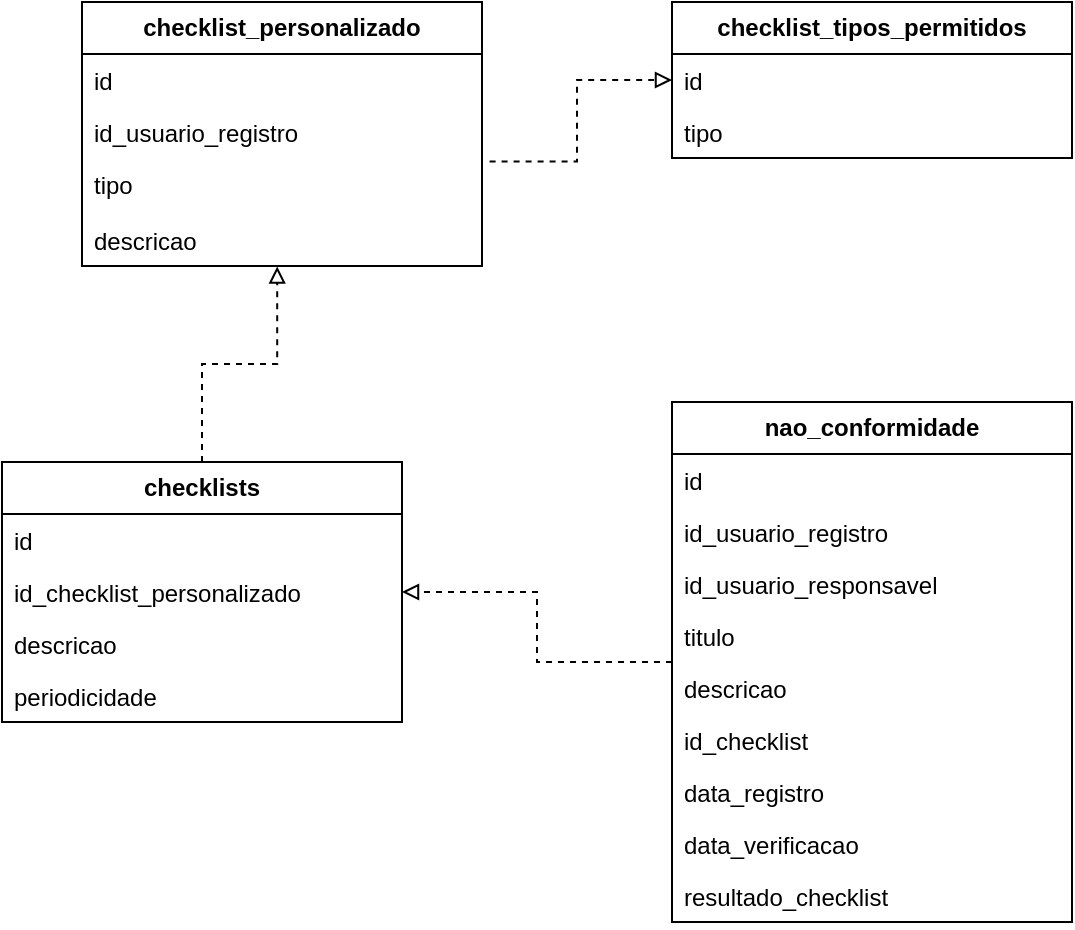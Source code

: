 <mxfile version="21.6.8" type="device">
  <diagram name="Page-1" id="9sCcG2P01GVPUEh_KzfT">
    <mxGraphModel dx="1840" dy="1034" grid="1" gridSize="10" guides="1" tooltips="1" connect="1" arrows="1" fold="1" page="1" pageScale="1" pageWidth="850" pageHeight="1100" math="0" shadow="0">
      <root>
        <mxCell id="0" />
        <mxCell id="1" parent="0" />
        <mxCell id="mlNibXY6mpSNEb75OVqo-1" value="&lt;b&gt;checklist_personalizado&lt;/b&gt;" style="swimlane;fontStyle=0;childLayout=stackLayout;horizontal=1;startSize=26;fillColor=none;horizontalStack=0;resizeParent=1;resizeParentMax=0;resizeLast=0;collapsible=1;marginBottom=0;whiteSpace=wrap;html=1;" vertex="1" parent="1">
          <mxGeometry x="30" y="120" width="200" height="132" as="geometry" />
        </mxCell>
        <mxCell id="mlNibXY6mpSNEb75OVqo-2" value="id" style="text;strokeColor=none;fillColor=none;align=left;verticalAlign=top;spacingLeft=4;spacingRight=4;overflow=hidden;rotatable=0;points=[[0,0.5],[1,0.5]];portConstraint=eastwest;whiteSpace=wrap;html=1;" vertex="1" parent="mlNibXY6mpSNEb75OVqo-1">
          <mxGeometry y="26" width="200" height="26" as="geometry" />
        </mxCell>
        <mxCell id="mlNibXY6mpSNEb75OVqo-36" value="id_usuario_registro" style="text;strokeColor=none;fillColor=none;align=left;verticalAlign=top;spacingLeft=4;spacingRight=4;overflow=hidden;rotatable=0;points=[[0,0.5],[1,0.5]];portConstraint=eastwest;whiteSpace=wrap;html=1;" vertex="1" parent="mlNibXY6mpSNEb75OVqo-1">
          <mxGeometry y="52" width="200" height="26" as="geometry" />
        </mxCell>
        <mxCell id="mlNibXY6mpSNEb75OVqo-3" value="tipo" style="text;strokeColor=none;fillColor=none;align=left;verticalAlign=top;spacingLeft=4;spacingRight=4;overflow=hidden;rotatable=0;points=[[0,0.5],[1,0.5]];portConstraint=eastwest;whiteSpace=wrap;html=1;" vertex="1" parent="mlNibXY6mpSNEb75OVqo-1">
          <mxGeometry y="78" width="200" height="28" as="geometry" />
        </mxCell>
        <mxCell id="mlNibXY6mpSNEb75OVqo-4" value="descricao" style="text;strokeColor=none;fillColor=none;align=left;verticalAlign=top;spacingLeft=4;spacingRight=4;overflow=hidden;rotatable=0;points=[[0,0.5],[1,0.5]];portConstraint=eastwest;whiteSpace=wrap;html=1;" vertex="1" parent="mlNibXY6mpSNEb75OVqo-1">
          <mxGeometry y="106" width="200" height="26" as="geometry" />
        </mxCell>
        <mxCell id="mlNibXY6mpSNEb75OVqo-5" value="&lt;b&gt;checklist_tipos_permitidos&lt;/b&gt;" style="swimlane;fontStyle=0;childLayout=stackLayout;horizontal=1;startSize=26;fillColor=none;horizontalStack=0;resizeParent=1;resizeParentMax=0;resizeLast=0;collapsible=1;marginBottom=0;whiteSpace=wrap;html=1;" vertex="1" parent="1">
          <mxGeometry x="325" y="120" width="200" height="78" as="geometry" />
        </mxCell>
        <mxCell id="mlNibXY6mpSNEb75OVqo-6" value="id" style="text;strokeColor=none;fillColor=none;align=left;verticalAlign=top;spacingLeft=4;spacingRight=4;overflow=hidden;rotatable=0;points=[[0,0.5],[1,0.5]];portConstraint=eastwest;whiteSpace=wrap;html=1;" vertex="1" parent="mlNibXY6mpSNEb75OVqo-5">
          <mxGeometry y="26" width="200" height="26" as="geometry" />
        </mxCell>
        <mxCell id="mlNibXY6mpSNEb75OVqo-7" value="tipo" style="text;strokeColor=none;fillColor=none;align=left;verticalAlign=top;spacingLeft=4;spacingRight=4;overflow=hidden;rotatable=0;points=[[0,0.5],[1,0.5]];portConstraint=eastwest;whiteSpace=wrap;html=1;" vertex="1" parent="mlNibXY6mpSNEb75OVqo-5">
          <mxGeometry y="52" width="200" height="26" as="geometry" />
        </mxCell>
        <mxCell id="mlNibXY6mpSNEb75OVqo-45" style="edgeStyle=orthogonalEdgeStyle;rounded=0;orthogonalLoop=1;jettySize=auto;html=1;entryX=0.488;entryY=1.01;entryDx=0;entryDy=0;entryPerimeter=0;dashed=1;endArrow=block;endFill=0;" edge="1" parent="1" source="mlNibXY6mpSNEb75OVqo-9" target="mlNibXY6mpSNEb75OVqo-4">
          <mxGeometry relative="1" as="geometry" />
        </mxCell>
        <mxCell id="mlNibXY6mpSNEb75OVqo-9" value="&lt;b&gt;checklists&lt;/b&gt;" style="swimlane;fontStyle=0;childLayout=stackLayout;horizontal=1;startSize=26;fillColor=none;horizontalStack=0;resizeParent=1;resizeParentMax=0;resizeLast=0;collapsible=1;marginBottom=0;whiteSpace=wrap;html=1;" vertex="1" parent="1">
          <mxGeometry x="-10" y="350" width="200" height="130" as="geometry" />
        </mxCell>
        <mxCell id="mlNibXY6mpSNEb75OVqo-10" value="id" style="text;strokeColor=none;fillColor=none;align=left;verticalAlign=top;spacingLeft=4;spacingRight=4;overflow=hidden;rotatable=0;points=[[0,0.5],[1,0.5]];portConstraint=eastwest;whiteSpace=wrap;html=1;" vertex="1" parent="mlNibXY6mpSNEb75OVqo-9">
          <mxGeometry y="26" width="200" height="26" as="geometry" />
        </mxCell>
        <mxCell id="mlNibXY6mpSNEb75OVqo-11" value="id_checklist_personalizado" style="text;strokeColor=none;fillColor=none;align=left;verticalAlign=top;spacingLeft=4;spacingRight=4;overflow=hidden;rotatable=0;points=[[0,0.5],[1,0.5]];portConstraint=eastwest;whiteSpace=wrap;html=1;" vertex="1" parent="mlNibXY6mpSNEb75OVqo-9">
          <mxGeometry y="52" width="200" height="26" as="geometry" />
        </mxCell>
        <mxCell id="mlNibXY6mpSNEb75OVqo-12" value="descricao" style="text;strokeColor=none;fillColor=none;align=left;verticalAlign=top;spacingLeft=4;spacingRight=4;overflow=hidden;rotatable=0;points=[[0,0.5],[1,0.5]];portConstraint=eastwest;whiteSpace=wrap;html=1;" vertex="1" parent="mlNibXY6mpSNEb75OVqo-9">
          <mxGeometry y="78" width="200" height="26" as="geometry" />
        </mxCell>
        <mxCell id="mlNibXY6mpSNEb75OVqo-29" value="periodicidade" style="text;strokeColor=none;fillColor=none;align=left;verticalAlign=top;spacingLeft=4;spacingRight=4;overflow=hidden;rotatable=0;points=[[0,0.5],[1,0.5]];portConstraint=eastwest;whiteSpace=wrap;html=1;" vertex="1" parent="mlNibXY6mpSNEb75OVqo-9">
          <mxGeometry y="104" width="200" height="26" as="geometry" />
        </mxCell>
        <mxCell id="mlNibXY6mpSNEb75OVqo-46" style="edgeStyle=orthogonalEdgeStyle;rounded=0;orthogonalLoop=1;jettySize=auto;html=1;entryX=1;entryY=0.5;entryDx=0;entryDy=0;endArrow=block;endFill=0;dashed=1;" edge="1" parent="1" source="mlNibXY6mpSNEb75OVqo-13" target="mlNibXY6mpSNEb75OVqo-11">
          <mxGeometry relative="1" as="geometry" />
        </mxCell>
        <mxCell id="mlNibXY6mpSNEb75OVqo-13" value="&lt;b&gt;nao_conformidade&lt;/b&gt;" style="swimlane;fontStyle=0;childLayout=stackLayout;horizontal=1;startSize=26;fillColor=none;horizontalStack=0;resizeParent=1;resizeParentMax=0;resizeLast=0;collapsible=1;marginBottom=0;whiteSpace=wrap;html=1;" vertex="1" parent="1">
          <mxGeometry x="325" y="320" width="200" height="260" as="geometry" />
        </mxCell>
        <mxCell id="mlNibXY6mpSNEb75OVqo-14" value="id" style="text;strokeColor=none;fillColor=none;align=left;verticalAlign=top;spacingLeft=4;spacingRight=4;overflow=hidden;rotatable=0;points=[[0,0.5],[1,0.5]];portConstraint=eastwest;whiteSpace=wrap;html=1;" vertex="1" parent="mlNibXY6mpSNEb75OVqo-13">
          <mxGeometry y="26" width="200" height="26" as="geometry" />
        </mxCell>
        <mxCell id="mlNibXY6mpSNEb75OVqo-15" value="id_usuario_registro" style="text;strokeColor=none;fillColor=none;align=left;verticalAlign=top;spacingLeft=4;spacingRight=4;overflow=hidden;rotatable=0;points=[[0,0.5],[1,0.5]];portConstraint=eastwest;whiteSpace=wrap;html=1;" vertex="1" parent="mlNibXY6mpSNEb75OVqo-13">
          <mxGeometry y="52" width="200" height="26" as="geometry" />
        </mxCell>
        <mxCell id="mlNibXY6mpSNEb75OVqo-16" value="id_usuario_responsavel" style="text;strokeColor=none;fillColor=none;align=left;verticalAlign=top;spacingLeft=4;spacingRight=4;overflow=hidden;rotatable=0;points=[[0,0.5],[1,0.5]];portConstraint=eastwest;whiteSpace=wrap;html=1;" vertex="1" parent="mlNibXY6mpSNEb75OVqo-13">
          <mxGeometry y="78" width="200" height="26" as="geometry" />
        </mxCell>
        <mxCell id="mlNibXY6mpSNEb75OVqo-17" value="titulo" style="text;strokeColor=none;fillColor=none;align=left;verticalAlign=top;spacingLeft=4;spacingRight=4;overflow=hidden;rotatable=0;points=[[0,0.5],[1,0.5]];portConstraint=eastwest;whiteSpace=wrap;html=1;" vertex="1" parent="mlNibXY6mpSNEb75OVqo-13">
          <mxGeometry y="104" width="200" height="26" as="geometry" />
        </mxCell>
        <mxCell id="mlNibXY6mpSNEb75OVqo-18" value="descricao" style="text;strokeColor=none;fillColor=none;align=left;verticalAlign=top;spacingLeft=4;spacingRight=4;overflow=hidden;rotatable=0;points=[[0,0.5],[1,0.5]];portConstraint=eastwest;whiteSpace=wrap;html=1;" vertex="1" parent="mlNibXY6mpSNEb75OVqo-13">
          <mxGeometry y="130" width="200" height="26" as="geometry" />
        </mxCell>
        <mxCell id="mlNibXY6mpSNEb75OVqo-19" value="id_checklist" style="text;strokeColor=none;fillColor=none;align=left;verticalAlign=top;spacingLeft=4;spacingRight=4;overflow=hidden;rotatable=0;points=[[0,0.5],[1,0.5]];portConstraint=eastwest;whiteSpace=wrap;html=1;" vertex="1" parent="mlNibXY6mpSNEb75OVqo-13">
          <mxGeometry y="156" width="200" height="26" as="geometry" />
        </mxCell>
        <mxCell id="mlNibXY6mpSNEb75OVqo-22" value="data_registro" style="text;strokeColor=none;fillColor=none;align=left;verticalAlign=top;spacingLeft=4;spacingRight=4;overflow=hidden;rotatable=0;points=[[0,0.5],[1,0.5]];portConstraint=eastwest;whiteSpace=wrap;html=1;" vertex="1" parent="mlNibXY6mpSNEb75OVqo-13">
          <mxGeometry y="182" width="200" height="26" as="geometry" />
        </mxCell>
        <mxCell id="mlNibXY6mpSNEb75OVqo-27" value="data_verificacao" style="text;strokeColor=none;fillColor=none;align=left;verticalAlign=top;spacingLeft=4;spacingRight=4;overflow=hidden;rotatable=0;points=[[0,0.5],[1,0.5]];portConstraint=eastwest;whiteSpace=wrap;html=1;" vertex="1" parent="mlNibXY6mpSNEb75OVqo-13">
          <mxGeometry y="208" width="200" height="26" as="geometry" />
        </mxCell>
        <mxCell id="mlNibXY6mpSNEb75OVqo-28" value="resultado_checklist" style="text;strokeColor=none;fillColor=none;align=left;verticalAlign=top;spacingLeft=4;spacingRight=4;overflow=hidden;rotatable=0;points=[[0,0.5],[1,0.5]];portConstraint=eastwest;whiteSpace=wrap;html=1;" vertex="1" parent="mlNibXY6mpSNEb75OVqo-13">
          <mxGeometry y="234" width="200" height="26" as="geometry" />
        </mxCell>
        <mxCell id="mlNibXY6mpSNEb75OVqo-44" style="edgeStyle=orthogonalEdgeStyle;rounded=0;orthogonalLoop=1;jettySize=auto;html=1;exitX=1.019;exitY=0.062;exitDx=0;exitDy=0;exitPerimeter=0;dashed=1;endArrow=block;endFill=0;" edge="1" parent="1" source="mlNibXY6mpSNEb75OVqo-3" target="mlNibXY6mpSNEb75OVqo-5">
          <mxGeometry relative="1" as="geometry" />
        </mxCell>
      </root>
    </mxGraphModel>
  </diagram>
</mxfile>

